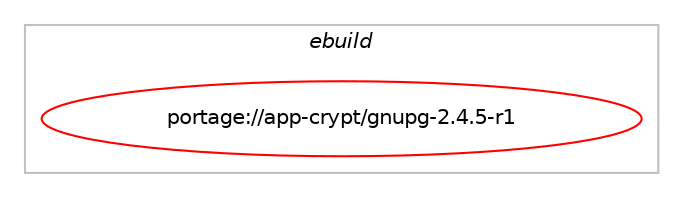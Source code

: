 digraph prolog {

# *************
# Graph options
# *************

newrank=true;
concentrate=true;
compound=true;
graph [rankdir=LR,fontname=Helvetica,fontsize=10,ranksep=1.5];#, ranksep=2.5, nodesep=0.2];
edge  [arrowhead=vee];
node  [fontname=Helvetica,fontsize=10];

# **********
# The ebuild
# **********

subgraph cluster_leftcol {
color=gray;
label=<<i>ebuild</i>>;
id [label="portage://app-crypt/gnupg-2.4.5-r1", color=red, width=4, href="../app-crypt/gnupg-2.4.5-r1.svg"];
}

# ****************
# The dependencies
# ****************

subgraph cluster_midcol {
color=gray;
label=<<i>dependencies</i>>;
subgraph cluster_compile {
fillcolor="#eeeeee";
style=filled;
label=<<i>compile</i>>;
# *** BEGIN UNKNOWN DEPENDENCY TYPE (TODO) ***
# id -> equal(use_conditional_group(positive,bzip2,portage://app-crypt/gnupg-2.4.5-r1,[package_dependency(portage://app-crypt/gnupg-2.4.5-r1,install,no,app-arch,bzip2,none,[,,],[],[])]))
# *** END UNKNOWN DEPENDENCY TYPE (TODO) ***

# *** BEGIN UNKNOWN DEPENDENCY TYPE (TODO) ***
# id -> equal(use_conditional_group(positive,ldap,portage://app-crypt/gnupg-2.4.5-r1,[package_dependency(portage://app-crypt/gnupg-2.4.5-r1,install,no,net-nds,openldap,none,[,,],any_same_slot,[])]))
# *** END UNKNOWN DEPENDENCY TYPE (TODO) ***

# *** BEGIN UNKNOWN DEPENDENCY TYPE (TODO) ***
# id -> equal(use_conditional_group(positive,readline,portage://app-crypt/gnupg-2.4.5-r1,[package_dependency(portage://app-crypt/gnupg-2.4.5-r1,install,no,sys-libs,readline,none,[,,],[slot(0),equal],[])]))
# *** END UNKNOWN DEPENDENCY TYPE (TODO) ***

# *** BEGIN UNKNOWN DEPENDENCY TYPE (TODO) ***
# id -> equal(use_conditional_group(positive,smartcard,portage://app-crypt/gnupg-2.4.5-r1,[use_conditional_group(positive,usb,portage://app-crypt/gnupg-2.4.5-r1,[package_dependency(portage://app-crypt/gnupg-2.4.5-r1,install,no,virtual,libusb,none,[,,],[slot(1)],[])])]))
# *** END UNKNOWN DEPENDENCY TYPE (TODO) ***

# *** BEGIN UNKNOWN DEPENDENCY TYPE (TODO) ***
# id -> equal(use_conditional_group(positive,ssl,portage://app-crypt/gnupg-2.4.5-r1,[package_dependency(portage://app-crypt/gnupg-2.4.5-r1,install,no,net-libs,gnutls,greaterequal,[3.2,,,3.2],[slot(0),equal],[])]))
# *** END UNKNOWN DEPENDENCY TYPE (TODO) ***

# *** BEGIN UNKNOWN DEPENDENCY TYPE (TODO) ***
# id -> equal(use_conditional_group(positive,tofu,portage://app-crypt/gnupg-2.4.5-r1,[package_dependency(portage://app-crypt/gnupg-2.4.5-r1,install,no,dev-db,sqlite,greaterequal,[3.27,,,3.27],[],[])]))
# *** END UNKNOWN DEPENDENCY TYPE (TODO) ***

# *** BEGIN UNKNOWN DEPENDENCY TYPE (TODO) ***
# id -> equal(use_conditional_group(positive,tpm,portage://app-crypt/gnupg-2.4.5-r1,[package_dependency(portage://app-crypt/gnupg-2.4.5-r1,install,no,app-crypt,tpm2-tss,greaterequal,[2.4.0,,,2.4.0],any_same_slot,[])]))
# *** END UNKNOWN DEPENDENCY TYPE (TODO) ***

# *** BEGIN UNKNOWN DEPENDENCY TYPE (TODO) ***
# id -> equal(package_dependency(portage://app-crypt/gnupg-2.4.5-r1,install,no,dev-libs,libassuan,greaterequal,[2.5.0,,,2.5.0],any_same_slot,[]))
# *** END UNKNOWN DEPENDENCY TYPE (TODO) ***

# *** BEGIN UNKNOWN DEPENDENCY TYPE (TODO) ***
# id -> equal(package_dependency(portage://app-crypt/gnupg-2.4.5-r1,install,no,dev-libs,libgcrypt,greaterequal,[1.9.1,,,1.9.1],any_same_slot,[]))
# *** END UNKNOWN DEPENDENCY TYPE (TODO) ***

# *** BEGIN UNKNOWN DEPENDENCY TYPE (TODO) ***
# id -> equal(package_dependency(portage://app-crypt/gnupg-2.4.5-r1,install,no,dev-libs,libgpg-error,greaterequal,[1.46,,,1.46],[],[]))
# *** END UNKNOWN DEPENDENCY TYPE (TODO) ***

# *** BEGIN UNKNOWN DEPENDENCY TYPE (TODO) ***
# id -> equal(package_dependency(portage://app-crypt/gnupg-2.4.5-r1,install,no,dev-libs,libksba,greaterequal,[1.6.3,,,1.6.3],[],[]))
# *** END UNKNOWN DEPENDENCY TYPE (TODO) ***

# *** BEGIN UNKNOWN DEPENDENCY TYPE (TODO) ***
# id -> equal(package_dependency(portage://app-crypt/gnupg-2.4.5-r1,install,no,dev-libs,npth,greaterequal,[1.2,,,1.2],[],[]))
# *** END UNKNOWN DEPENDENCY TYPE (TODO) ***

# *** BEGIN UNKNOWN DEPENDENCY TYPE (TODO) ***
# id -> equal(package_dependency(portage://app-crypt/gnupg-2.4.5-r1,install,no,net-misc,curl,greaterequal,[7.10,,,7.10],[],[]))
# *** END UNKNOWN DEPENDENCY TYPE (TODO) ***

# *** BEGIN UNKNOWN DEPENDENCY TYPE (TODO) ***
# id -> equal(package_dependency(portage://app-crypt/gnupg-2.4.5-r1,install,no,sys-libs,zlib,none,[,,],[],[]))
# *** END UNKNOWN DEPENDENCY TYPE (TODO) ***

}
subgraph cluster_compileandrun {
fillcolor="#eeeeee";
style=filled;
label=<<i>compile and run</i>>;
}
subgraph cluster_run {
fillcolor="#eeeeee";
style=filled;
label=<<i>run</i>>;
# *** BEGIN UNKNOWN DEPENDENCY TYPE (TODO) ***
# id -> equal(use_conditional_group(positive,bzip2,portage://app-crypt/gnupg-2.4.5-r1,[package_dependency(portage://app-crypt/gnupg-2.4.5-r1,run,no,app-arch,bzip2,none,[,,],[],[])]))
# *** END UNKNOWN DEPENDENCY TYPE (TODO) ***

# *** BEGIN UNKNOWN DEPENDENCY TYPE (TODO) ***
# id -> equal(use_conditional_group(positive,ldap,portage://app-crypt/gnupg-2.4.5-r1,[package_dependency(portage://app-crypt/gnupg-2.4.5-r1,run,no,net-nds,openldap,none,[,,],any_same_slot,[])]))
# *** END UNKNOWN DEPENDENCY TYPE (TODO) ***

# *** BEGIN UNKNOWN DEPENDENCY TYPE (TODO) ***
# id -> equal(use_conditional_group(positive,nls,portage://app-crypt/gnupg-2.4.5-r1,[package_dependency(portage://app-crypt/gnupg-2.4.5-r1,run,no,virtual,libintl,none,[,,],[],[])]))
# *** END UNKNOWN DEPENDENCY TYPE (TODO) ***

# *** BEGIN UNKNOWN DEPENDENCY TYPE (TODO) ***
# id -> equal(use_conditional_group(positive,readline,portage://app-crypt/gnupg-2.4.5-r1,[package_dependency(portage://app-crypt/gnupg-2.4.5-r1,run,no,sys-libs,readline,none,[,,],[slot(0),equal],[])]))
# *** END UNKNOWN DEPENDENCY TYPE (TODO) ***

# *** BEGIN UNKNOWN DEPENDENCY TYPE (TODO) ***
# id -> equal(use_conditional_group(positive,selinux,portage://app-crypt/gnupg-2.4.5-r1,[package_dependency(portage://app-crypt/gnupg-2.4.5-r1,run,no,sec-policy,selinux-gpg,none,[,,],[],[])]))
# *** END UNKNOWN DEPENDENCY TYPE (TODO) ***

# *** BEGIN UNKNOWN DEPENDENCY TYPE (TODO) ***
# id -> equal(use_conditional_group(positive,smartcard,portage://app-crypt/gnupg-2.4.5-r1,[use_conditional_group(positive,usb,portage://app-crypt/gnupg-2.4.5-r1,[package_dependency(portage://app-crypt/gnupg-2.4.5-r1,run,no,virtual,libusb,none,[,,],[slot(1)],[])])]))
# *** END UNKNOWN DEPENDENCY TYPE (TODO) ***

# *** BEGIN UNKNOWN DEPENDENCY TYPE (TODO) ***
# id -> equal(use_conditional_group(positive,ssl,portage://app-crypt/gnupg-2.4.5-r1,[package_dependency(portage://app-crypt/gnupg-2.4.5-r1,run,no,net-libs,gnutls,greaterequal,[3.2,,,3.2],[slot(0),equal],[])]))
# *** END UNKNOWN DEPENDENCY TYPE (TODO) ***

# *** BEGIN UNKNOWN DEPENDENCY TYPE (TODO) ***
# id -> equal(use_conditional_group(positive,tofu,portage://app-crypt/gnupg-2.4.5-r1,[package_dependency(portage://app-crypt/gnupg-2.4.5-r1,run,no,dev-db,sqlite,greaterequal,[3.27,,,3.27],[],[])]))
# *** END UNKNOWN DEPENDENCY TYPE (TODO) ***

# *** BEGIN UNKNOWN DEPENDENCY TYPE (TODO) ***
# id -> equal(use_conditional_group(positive,tpm,portage://app-crypt/gnupg-2.4.5-r1,[package_dependency(portage://app-crypt/gnupg-2.4.5-r1,run,no,app-crypt,tpm2-tss,greaterequal,[2.4.0,,,2.4.0],any_same_slot,[])]))
# *** END UNKNOWN DEPENDENCY TYPE (TODO) ***

# *** BEGIN UNKNOWN DEPENDENCY TYPE (TODO) ***
# id -> equal(use_conditional_group(positive,wks-server,portage://app-crypt/gnupg-2.4.5-r1,[package_dependency(portage://app-crypt/gnupg-2.4.5-r1,run,no,virtual,mta,none,[,,],[],[])]))
# *** END UNKNOWN DEPENDENCY TYPE (TODO) ***

# *** BEGIN UNKNOWN DEPENDENCY TYPE (TODO) ***
# id -> equal(package_dependency(portage://app-crypt/gnupg-2.4.5-r1,run,no,dev-libs,libassuan,greaterequal,[2.5.0,,,2.5.0],any_same_slot,[]))
# *** END UNKNOWN DEPENDENCY TYPE (TODO) ***

# *** BEGIN UNKNOWN DEPENDENCY TYPE (TODO) ***
# id -> equal(package_dependency(portage://app-crypt/gnupg-2.4.5-r1,run,no,dev-libs,libgcrypt,greaterequal,[1.9.1,,,1.9.1],any_same_slot,[]))
# *** END UNKNOWN DEPENDENCY TYPE (TODO) ***

# *** BEGIN UNKNOWN DEPENDENCY TYPE (TODO) ***
# id -> equal(package_dependency(portage://app-crypt/gnupg-2.4.5-r1,run,no,dev-libs,libgpg-error,greaterequal,[1.46,,,1.46],[],[]))
# *** END UNKNOWN DEPENDENCY TYPE (TODO) ***

# *** BEGIN UNKNOWN DEPENDENCY TYPE (TODO) ***
# id -> equal(package_dependency(portage://app-crypt/gnupg-2.4.5-r1,run,no,dev-libs,libksba,greaterequal,[1.6.3,,,1.6.3],[],[]))
# *** END UNKNOWN DEPENDENCY TYPE (TODO) ***

# *** BEGIN UNKNOWN DEPENDENCY TYPE (TODO) ***
# id -> equal(package_dependency(portage://app-crypt/gnupg-2.4.5-r1,run,no,dev-libs,npth,greaterequal,[1.2,,,1.2],[],[]))
# *** END UNKNOWN DEPENDENCY TYPE (TODO) ***

# *** BEGIN UNKNOWN DEPENDENCY TYPE (TODO) ***
# id -> equal(package_dependency(portage://app-crypt/gnupg-2.4.5-r1,run,no,net-misc,curl,greaterequal,[7.10,,,7.10],[],[]))
# *** END UNKNOWN DEPENDENCY TYPE (TODO) ***

# *** BEGIN UNKNOWN DEPENDENCY TYPE (TODO) ***
# id -> equal(package_dependency(portage://app-crypt/gnupg-2.4.5-r1,run,no,sys-libs,zlib,none,[,,],[],[]))
# *** END UNKNOWN DEPENDENCY TYPE (TODO) ***

}
}

# **************
# The candidates
# **************

subgraph cluster_choices {
rank=same;
color=gray;
label=<<i>candidates</i>>;

}

}
